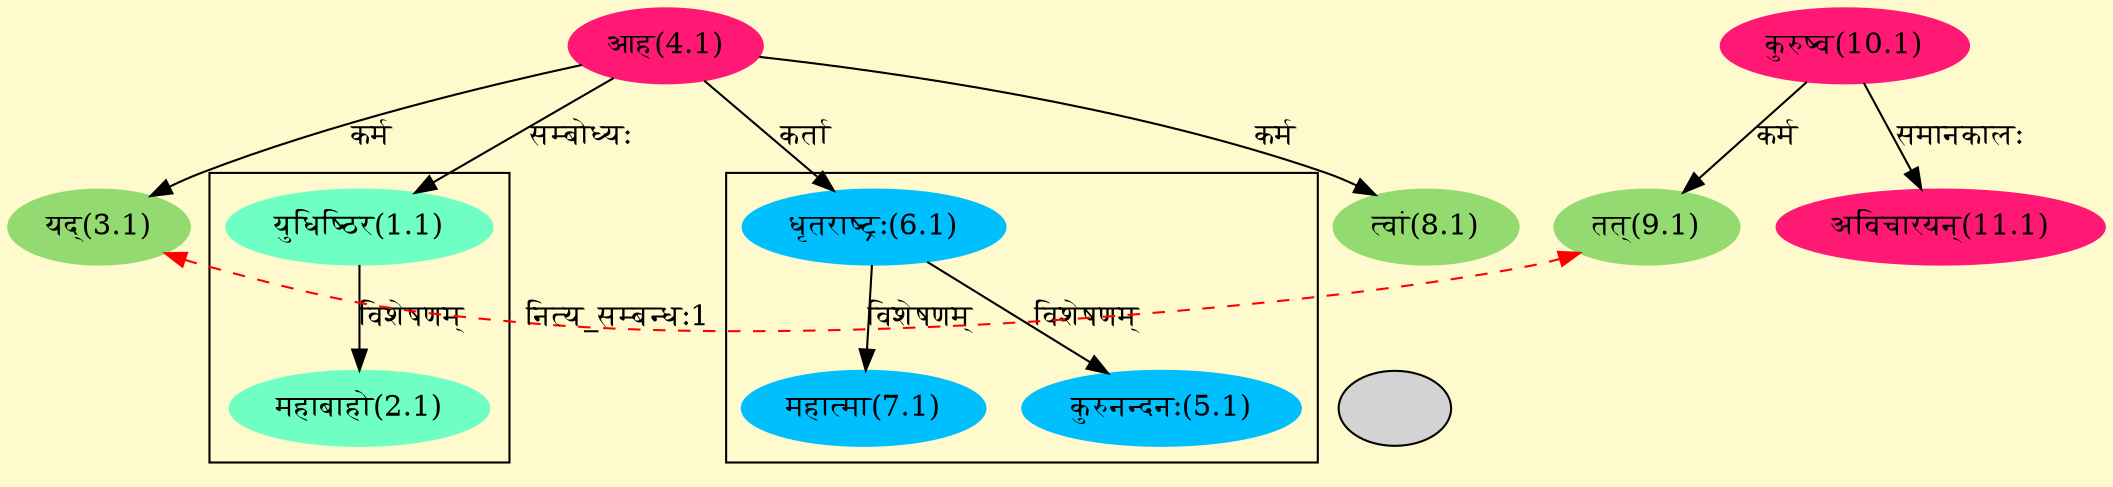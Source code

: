 digraph G{
rankdir=BT;
 compound=true;
 bgcolor="lemonchiffon1";

subgraph cluster_1{
Node2_1 [style=filled, color="#6FFFC3" label = "महाबाहो(2.1)"]
Node1_1 [style=filled, color="#6FFFC3" label = "युधिष्ठिर(1.1)"]

}

subgraph cluster_2{
Node5_1 [style=filled, color="#00BFFF" label = "कुरुनन्दनः(5.1)"]
Node6_1 [style=filled, color="#00BFFF" label = "धृतराष्ट्रः(6.1)"]
Node7_1 [style=filled, color="#00BFFF" label = "महात्मा(7.1)"]

}
Node1_1 [style=filled, color="#6FFFC3" label = "युधिष्ठिर(1.1)"]
Node4_1 [style=filled, color="#FF1975" label = "आह(4.1)"]
Node3_1 [style=filled, color="#93DB70" label = "यद्(3.1)"]
Node9_1 [style=filled, color="#93DB70" label = "तत्(9.1)"]
Node6_1 [style=filled, color="#00BFFF" label = "धृतराष्ट्रः(6.1)"]
Node8_1 [style=filled, color="#93DB70" label = "त्वां(8.1)"]
Node10_1 [style=filled, color="#FF1975" label = "कुरुष्व(10.1)"]
Node0 [style=filled, color="" label = ""]
Node11_1 [style=filled, color="#FF1975" label = "अविचारयन्(11.1)"]
{rank = same; Node3_1; Node9_1;}
/* Start of Relations section */

Node1_1 -> Node4_1 [  label="सम्बोध्यः"  dir="back" ]
Node2_1 -> Node1_1 [  label="विशेषणम्"  dir="back" ]
Node3_1 -> Node4_1 [  label="कर्म"  dir="back" ]
Node3_1 -> Node9_1 [ style=dashed color="red" label="नित्य_सम्बन्धः1"  dir="both" ]
Node5_1 -> Node6_1 [  label="विशेषणम्"  dir="back" ]
Node6_1 -> Node4_1 [  label="कर्ता"  dir="back" ]
Node7_1 -> Node6_1 [  label="विशेषणम्"  dir="back" ]
Node8_1 -> Node4_1 [  label="कर्म"  dir="back" ]
Node9_1 -> Node10_1 [  label="कर्म"  dir="back" ]
Node11_1 -> Node10_1 [  label="समानकालः"  dir="back" ]
}
